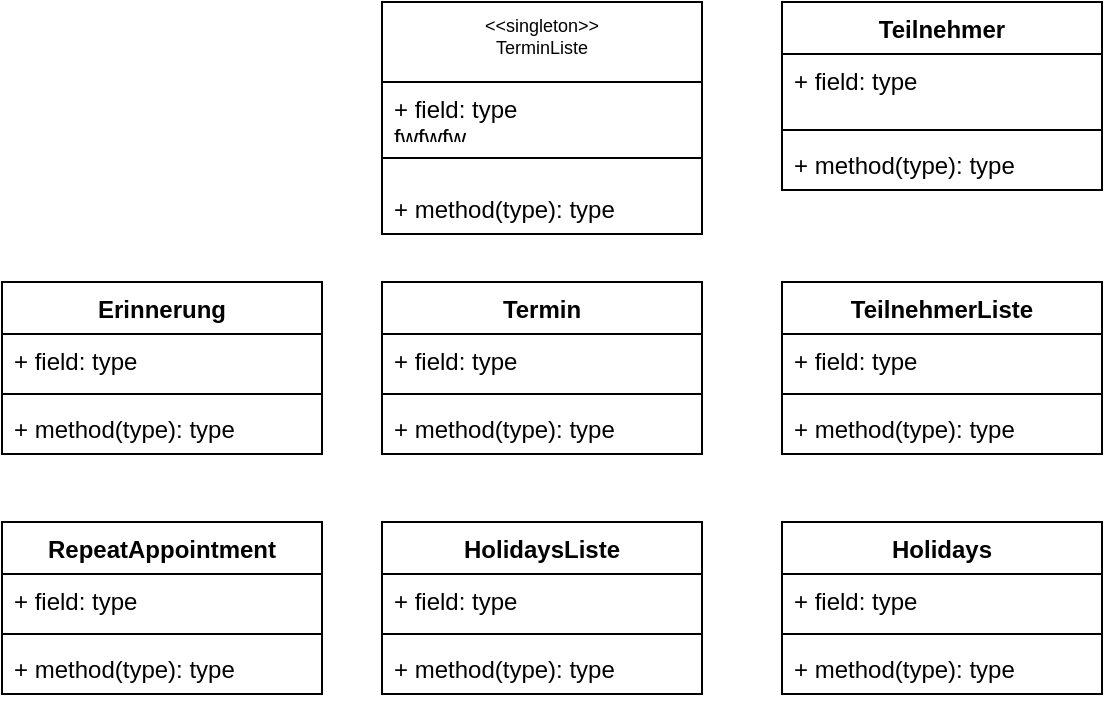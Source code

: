 <mxfile>
    <diagram id="RnCAbHXZEWv3m2a2wMSm" name="Page-1">
        <mxGraphModel dx="835" dy="425" grid="1" gridSize="10" guides="1" tooltips="1" connect="1" arrows="1" fold="1" page="1" pageScale="1" pageWidth="850" pageHeight="1100" math="0" shadow="0">
            <root>
                <mxCell id="0"/>
                <mxCell id="1" parent="0"/>
                <mxCell id="9" value="Termin&#10;" style="swimlane;fontStyle=1;align=center;verticalAlign=top;childLayout=stackLayout;horizontal=1;startSize=26;horizontalStack=0;resizeParent=1;resizeParentMax=0;resizeLast=0;collapsible=1;marginBottom=0;" vertex="1" parent="1">
                    <mxGeometry x="330" y="260" width="160" height="86" as="geometry"/>
                </mxCell>
                <mxCell id="10" value="+ field: type" style="text;strokeColor=none;fillColor=none;align=left;verticalAlign=top;spacingLeft=4;spacingRight=4;overflow=hidden;rotatable=0;points=[[0,0.5],[1,0.5]];portConstraint=eastwest;" vertex="1" parent="9">
                    <mxGeometry y="26" width="160" height="26" as="geometry"/>
                </mxCell>
                <mxCell id="11" value="" style="line;strokeWidth=1;fillColor=none;align=left;verticalAlign=middle;spacingTop=-1;spacingLeft=3;spacingRight=3;rotatable=0;labelPosition=right;points=[];portConstraint=eastwest;strokeColor=inherit;" vertex="1" parent="9">
                    <mxGeometry y="52" width="160" height="8" as="geometry"/>
                </mxCell>
                <mxCell id="12" value="+ method(type): type" style="text;strokeColor=none;fillColor=none;align=left;verticalAlign=top;spacingLeft=4;spacingRight=4;overflow=hidden;rotatable=0;points=[[0,0.5],[1,0.5]];portConstraint=eastwest;" vertex="1" parent="9">
                    <mxGeometry y="60" width="160" height="26" as="geometry"/>
                </mxCell>
                <mxCell id="dcRrBybGAVeXpD_Szm-j-15" value="Erinnerung" style="swimlane;fontStyle=1;align=center;verticalAlign=top;childLayout=stackLayout;horizontal=1;startSize=26;horizontalStack=0;resizeParent=1;resizeParentMax=0;resizeLast=0;collapsible=1;marginBottom=0;" vertex="1" parent="1">
                    <mxGeometry x="140" y="260" width="160" height="86" as="geometry"/>
                </mxCell>
                <mxCell id="dcRrBybGAVeXpD_Szm-j-16" value="+ field: type" style="text;strokeColor=none;fillColor=none;align=left;verticalAlign=top;spacingLeft=4;spacingRight=4;overflow=hidden;rotatable=0;points=[[0,0.5],[1,0.5]];portConstraint=eastwest;" vertex="1" parent="dcRrBybGAVeXpD_Szm-j-15">
                    <mxGeometry y="26" width="160" height="26" as="geometry"/>
                </mxCell>
                <mxCell id="dcRrBybGAVeXpD_Szm-j-17" value="" style="line;strokeWidth=1;fillColor=none;align=left;verticalAlign=middle;spacingTop=-1;spacingLeft=3;spacingRight=3;rotatable=0;labelPosition=right;points=[];portConstraint=eastwest;strokeColor=inherit;" vertex="1" parent="dcRrBybGAVeXpD_Szm-j-15">
                    <mxGeometry y="52" width="160" height="8" as="geometry"/>
                </mxCell>
                <mxCell id="dcRrBybGAVeXpD_Szm-j-18" value="+ method(type): type" style="text;strokeColor=none;fillColor=none;align=left;verticalAlign=top;spacingLeft=4;spacingRight=4;overflow=hidden;rotatable=0;points=[[0,0.5],[1,0.5]];portConstraint=eastwest;" vertex="1" parent="dcRrBybGAVeXpD_Szm-j-15">
                    <mxGeometry y="60" width="160" height="26" as="geometry"/>
                </mxCell>
                <mxCell id="oJJDpvnq0dzQTzhuaAB8-12" value="&lt;&lt;singleton&gt;&gt;&#10;TerminListe" style="swimlane;fontStyle=0;align=center;verticalAlign=top;childLayout=stackLayout;horizontal=1;startSize=40;horizontalStack=0;resizeParent=1;resizeParentMax=0;resizeLast=0;collapsible=1;marginBottom=0;fontSize=9;" vertex="1" parent="1">
                    <mxGeometry x="330" y="120" width="160" height="116" as="geometry"/>
                </mxCell>
                <mxCell id="oJJDpvnq0dzQTzhuaAB8-13" value="+ field: type&#10;fwfwfw" style="text;strokeColor=none;fillColor=none;align=left;verticalAlign=top;spacingLeft=4;spacingRight=4;overflow=hidden;rotatable=0;points=[[0,0.5],[1,0.5]];portConstraint=eastwest;" vertex="1" parent="oJJDpvnq0dzQTzhuaAB8-12">
                    <mxGeometry y="40" width="160" height="26" as="geometry"/>
                </mxCell>
                <mxCell id="oJJDpvnq0dzQTzhuaAB8-14" value="" style="line;strokeWidth=1;fillColor=none;align=left;verticalAlign=middle;spacingTop=-1;spacingLeft=3;spacingRight=3;rotatable=0;labelPosition=right;points=[];portConstraint=eastwest;strokeColor=inherit;" vertex="1" parent="oJJDpvnq0dzQTzhuaAB8-12">
                    <mxGeometry y="66" width="160" height="24" as="geometry"/>
                </mxCell>
                <mxCell id="oJJDpvnq0dzQTzhuaAB8-15" value="+ method(type): type" style="text;strokeColor=none;fillColor=none;align=left;verticalAlign=top;spacingLeft=4;spacingRight=4;overflow=hidden;rotatable=0;points=[[0,0.5],[1,0.5]];portConstraint=eastwest;" vertex="1" parent="oJJDpvnq0dzQTzhuaAB8-12">
                    <mxGeometry y="90" width="160" height="26" as="geometry"/>
                </mxCell>
                <mxCell id="dcRrBybGAVeXpD_Szm-j-19" value="Holidays" style="swimlane;fontStyle=1;align=center;verticalAlign=top;childLayout=stackLayout;horizontal=1;startSize=26;horizontalStack=0;resizeParent=1;resizeParentMax=0;resizeLast=0;collapsible=1;marginBottom=0;" vertex="1" parent="1">
                    <mxGeometry x="530" y="380" width="160" height="86" as="geometry"/>
                </mxCell>
                <mxCell id="dcRrBybGAVeXpD_Szm-j-20" value="+ field: type" style="text;strokeColor=none;fillColor=none;align=left;verticalAlign=top;spacingLeft=4;spacingRight=4;overflow=hidden;rotatable=0;points=[[0,0.5],[1,0.5]];portConstraint=eastwest;" vertex="1" parent="dcRrBybGAVeXpD_Szm-j-19">
                    <mxGeometry y="26" width="160" height="26" as="geometry"/>
                </mxCell>
                <mxCell id="dcRrBybGAVeXpD_Szm-j-21" value="" style="line;strokeWidth=1;fillColor=none;align=left;verticalAlign=middle;spacingTop=-1;spacingLeft=3;spacingRight=3;rotatable=0;labelPosition=right;points=[];portConstraint=eastwest;strokeColor=inherit;" vertex="1" parent="dcRrBybGAVeXpD_Szm-j-19">
                    <mxGeometry y="52" width="160" height="8" as="geometry"/>
                </mxCell>
                <mxCell id="dcRrBybGAVeXpD_Szm-j-22" value="+ method(type): type" style="text;strokeColor=none;fillColor=none;align=left;verticalAlign=top;spacingLeft=4;spacingRight=4;overflow=hidden;rotatable=0;points=[[0,0.5],[1,0.5]];portConstraint=eastwest;" vertex="1" parent="dcRrBybGAVeXpD_Szm-j-19">
                    <mxGeometry y="60" width="160" height="26" as="geometry"/>
                </mxCell>
                <mxCell id="oJJDpvnq0dzQTzhuaAB8-16" value="Teilnehmer&#10;" style="swimlane;fontStyle=1;align=center;verticalAlign=top;childLayout=stackLayout;horizontal=1;startSize=26;horizontalStack=0;resizeParent=1;resizeParentMax=0;resizeLast=0;collapsible=1;marginBottom=0;" vertex="1" parent="1">
                    <mxGeometry x="530" y="120" width="160" height="94" as="geometry"/>
                </mxCell>
                <mxCell id="oJJDpvnq0dzQTzhuaAB8-17" value="+ field: type" style="text;strokeColor=none;fillColor=none;align=left;verticalAlign=top;spacingLeft=4;spacingRight=4;overflow=hidden;rotatable=0;points=[[0,0.5],[1,0.5]];portConstraint=eastwest;" vertex="1" parent="oJJDpvnq0dzQTzhuaAB8-16">
                    <mxGeometry y="26" width="160" height="34" as="geometry"/>
                </mxCell>
                <mxCell id="oJJDpvnq0dzQTzhuaAB8-18" value="" style="line;strokeWidth=1;fillColor=none;align=left;verticalAlign=middle;spacingTop=-1;spacingLeft=3;spacingRight=3;rotatable=0;labelPosition=right;points=[];portConstraint=eastwest;strokeColor=inherit;" vertex="1" parent="oJJDpvnq0dzQTzhuaAB8-16">
                    <mxGeometry y="60" width="160" height="8" as="geometry"/>
                </mxCell>
                <mxCell id="oJJDpvnq0dzQTzhuaAB8-19" value="+ method(type): type" style="text;strokeColor=none;fillColor=none;align=left;verticalAlign=top;spacingLeft=4;spacingRight=4;overflow=hidden;rotatable=0;points=[[0,0.5],[1,0.5]];portConstraint=eastwest;" vertex="1" parent="oJJDpvnq0dzQTzhuaAB8-16">
                    <mxGeometry y="68" width="160" height="26" as="geometry"/>
                </mxCell>
                <mxCell id="oJJDpvnq0dzQTzhuaAB8-20" value="TeilnehmerListe" style="swimlane;fontStyle=1;align=center;verticalAlign=top;childLayout=stackLayout;horizontal=1;startSize=26;horizontalStack=0;resizeParent=1;resizeParentMax=0;resizeLast=0;collapsible=1;marginBottom=0;" vertex="1" parent="1">
                    <mxGeometry x="530" y="260" width="160" height="86" as="geometry"/>
                </mxCell>
                <mxCell id="oJJDpvnq0dzQTzhuaAB8-21" value="+ field: type" style="text;strokeColor=none;fillColor=none;align=left;verticalAlign=top;spacingLeft=4;spacingRight=4;overflow=hidden;rotatable=0;points=[[0,0.5],[1,0.5]];portConstraint=eastwest;" vertex="1" parent="oJJDpvnq0dzQTzhuaAB8-20">
                    <mxGeometry y="26" width="160" height="26" as="geometry"/>
                </mxCell>
                <mxCell id="oJJDpvnq0dzQTzhuaAB8-22" value="" style="line;strokeWidth=1;fillColor=none;align=left;verticalAlign=middle;spacingTop=-1;spacingLeft=3;spacingRight=3;rotatable=0;labelPosition=right;points=[];portConstraint=eastwest;strokeColor=inherit;" vertex="1" parent="oJJDpvnq0dzQTzhuaAB8-20">
                    <mxGeometry y="52" width="160" height="8" as="geometry"/>
                </mxCell>
                <mxCell id="oJJDpvnq0dzQTzhuaAB8-23" value="+ method(type): type" style="text;strokeColor=none;fillColor=none;align=left;verticalAlign=top;spacingLeft=4;spacingRight=4;overflow=hidden;rotatable=0;points=[[0,0.5],[1,0.5]];portConstraint=eastwest;" vertex="1" parent="oJJDpvnq0dzQTzhuaAB8-20">
                    <mxGeometry y="60" width="160" height="26" as="geometry"/>
                </mxCell>
                <mxCell id="oJJDpvnq0dzQTzhuaAB8-24" value="RepeatAppointment" style="swimlane;fontStyle=1;align=center;verticalAlign=top;childLayout=stackLayout;horizontal=1;startSize=26;horizontalStack=0;resizeParent=1;resizeParentMax=0;resizeLast=0;collapsible=1;marginBottom=0;" vertex="1" parent="1">
                    <mxGeometry x="140" y="380" width="160" height="86" as="geometry"/>
                </mxCell>
                <mxCell id="oJJDpvnq0dzQTzhuaAB8-25" value="+ field: type" style="text;strokeColor=none;fillColor=none;align=left;verticalAlign=top;spacingLeft=4;spacingRight=4;overflow=hidden;rotatable=0;points=[[0,0.5],[1,0.5]];portConstraint=eastwest;" vertex="1" parent="oJJDpvnq0dzQTzhuaAB8-24">
                    <mxGeometry y="26" width="160" height="26" as="geometry"/>
                </mxCell>
                <mxCell id="oJJDpvnq0dzQTzhuaAB8-26" value="" style="line;strokeWidth=1;fillColor=none;align=left;verticalAlign=middle;spacingTop=-1;spacingLeft=3;spacingRight=3;rotatable=0;labelPosition=right;points=[];portConstraint=eastwest;strokeColor=inherit;" vertex="1" parent="oJJDpvnq0dzQTzhuaAB8-24">
                    <mxGeometry y="52" width="160" height="8" as="geometry"/>
                </mxCell>
                <mxCell id="oJJDpvnq0dzQTzhuaAB8-27" value="+ method(type): type" style="text;strokeColor=none;fillColor=none;align=left;verticalAlign=top;spacingLeft=4;spacingRight=4;overflow=hidden;rotatable=0;points=[[0,0.5],[1,0.5]];portConstraint=eastwest;" vertex="1" parent="oJJDpvnq0dzQTzhuaAB8-24">
                    <mxGeometry y="60" width="160" height="26" as="geometry"/>
                </mxCell>
                <mxCell id="dcRrBybGAVeXpD_Szm-j-27" value="HolidaysListe" style="swimlane;fontStyle=1;align=center;verticalAlign=top;childLayout=stackLayout;horizontal=1;startSize=26;horizontalStack=0;resizeParent=1;resizeParentMax=0;resizeLast=0;collapsible=1;marginBottom=0;" vertex="1" parent="1">
                    <mxGeometry x="330" y="380" width="160" height="86" as="geometry"/>
                </mxCell>
                <mxCell id="dcRrBybGAVeXpD_Szm-j-28" value="+ field: type" style="text;strokeColor=none;fillColor=none;align=left;verticalAlign=top;spacingLeft=4;spacingRight=4;overflow=hidden;rotatable=0;points=[[0,0.5],[1,0.5]];portConstraint=eastwest;" vertex="1" parent="dcRrBybGAVeXpD_Szm-j-27">
                    <mxGeometry y="26" width="160" height="26" as="geometry"/>
                </mxCell>
                <mxCell id="dcRrBybGAVeXpD_Szm-j-29" value="" style="line;strokeWidth=1;fillColor=none;align=left;verticalAlign=middle;spacingTop=-1;spacingLeft=3;spacingRight=3;rotatable=0;labelPosition=right;points=[];portConstraint=eastwest;strokeColor=inherit;" vertex="1" parent="dcRrBybGAVeXpD_Szm-j-27">
                    <mxGeometry y="52" width="160" height="8" as="geometry"/>
                </mxCell>
                <mxCell id="dcRrBybGAVeXpD_Szm-j-30" value="+ method(type): type" style="text;strokeColor=none;fillColor=none;align=left;verticalAlign=top;spacingLeft=4;spacingRight=4;overflow=hidden;rotatable=0;points=[[0,0.5],[1,0.5]];portConstraint=eastwest;" vertex="1" parent="dcRrBybGAVeXpD_Szm-j-27">
                    <mxGeometry y="60" width="160" height="26" as="geometry"/>
                </mxCell>
            </root>
        </mxGraphModel>
    </diagram>
</mxfile>